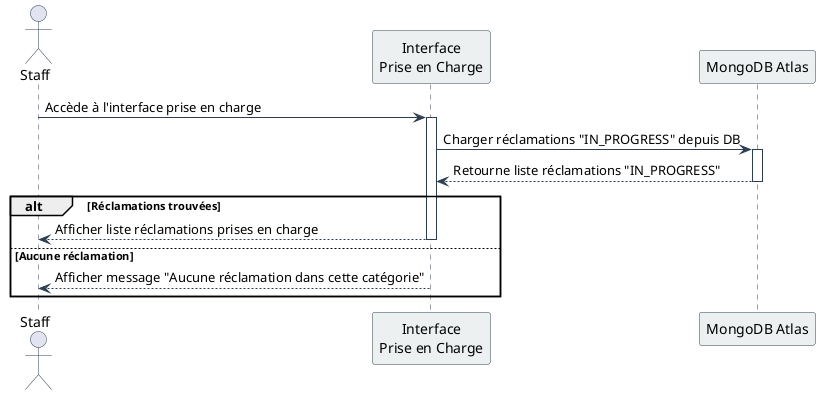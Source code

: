 @startuml

skinparam sequence {
    ArrowColor #2C3E50
    ActorBorderColor #2C3E50
    LifeLineBorderColor #2C3E50
    ParticipantBorderColor #2C3E50
    ParticipantBackgroundColor #ECF0F1
}

actor Staff as S
participant "Interface\nPrise en Charge" as HandleUI
participant "MongoDB Atlas" as DB


S -> HandleUI : Accède à l'interface prise en charge
activate HandleUI

HandleUI -> DB : Charger réclamations "IN_PROGRESS" depuis DB
activate DB
DB --> HandleUI : Retourne liste réclamations "IN_PROGRESS"
deactivate DB

alt Réclamations trouvées

HandleUI --> S : Afficher liste réclamations prises en charge
deactivate HandleUI

else Aucune réclamation

HandleUI --> S : Afficher message "Aucune réclamation dans cette catégorie"
deactivate HandleUI

end




@enduml 